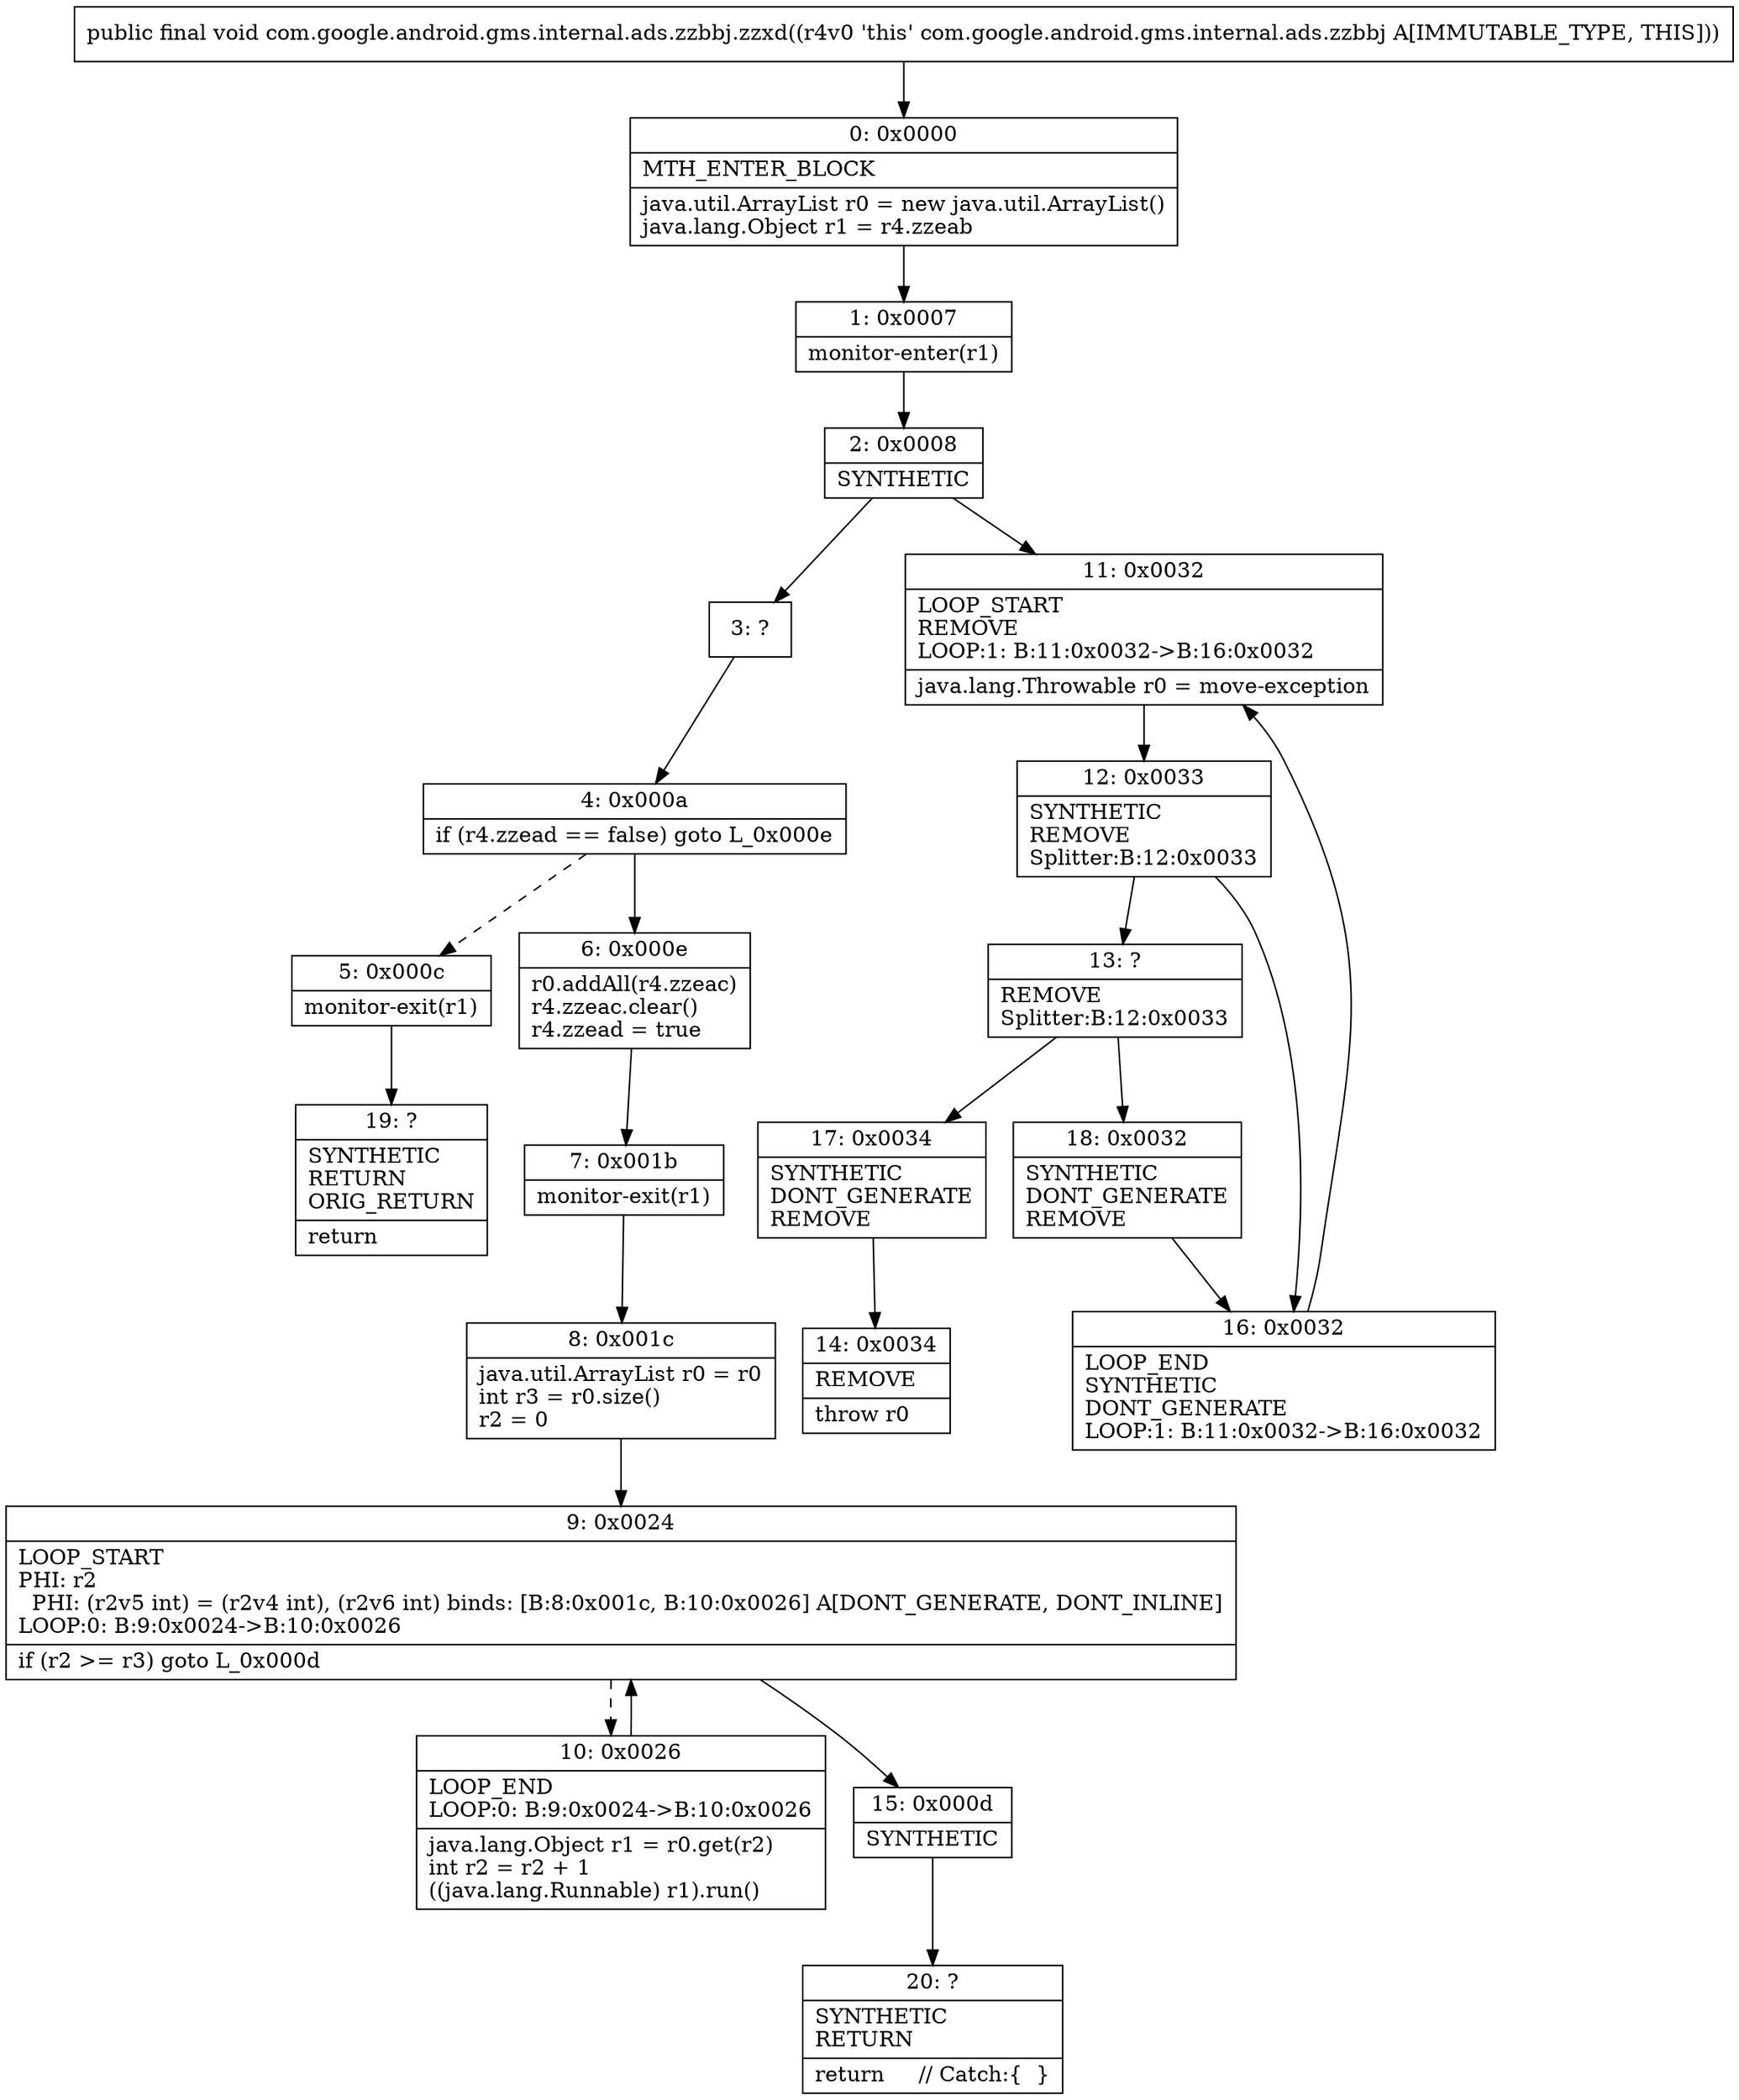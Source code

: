 digraph "CFG forcom.google.android.gms.internal.ads.zzbbj.zzxd()V" {
Node_0 [shape=record,label="{0\:\ 0x0000|MTH_ENTER_BLOCK\l|java.util.ArrayList r0 = new java.util.ArrayList()\ljava.lang.Object r1 = r4.zzeab\l}"];
Node_1 [shape=record,label="{1\:\ 0x0007|monitor\-enter(r1)\l}"];
Node_2 [shape=record,label="{2\:\ 0x0008|SYNTHETIC\l}"];
Node_3 [shape=record,label="{3\:\ ?}"];
Node_4 [shape=record,label="{4\:\ 0x000a|if (r4.zzead == false) goto L_0x000e\l}"];
Node_5 [shape=record,label="{5\:\ 0x000c|monitor\-exit(r1)\l}"];
Node_6 [shape=record,label="{6\:\ 0x000e|r0.addAll(r4.zzeac)\lr4.zzeac.clear()\lr4.zzead = true\l}"];
Node_7 [shape=record,label="{7\:\ 0x001b|monitor\-exit(r1)\l}"];
Node_8 [shape=record,label="{8\:\ 0x001c|java.util.ArrayList r0 = r0\lint r3 = r0.size()\lr2 = 0\l}"];
Node_9 [shape=record,label="{9\:\ 0x0024|LOOP_START\lPHI: r2 \l  PHI: (r2v5 int) = (r2v4 int), (r2v6 int) binds: [B:8:0x001c, B:10:0x0026] A[DONT_GENERATE, DONT_INLINE]\lLOOP:0: B:9:0x0024\-\>B:10:0x0026\l|if (r2 \>= r3) goto L_0x000d\l}"];
Node_10 [shape=record,label="{10\:\ 0x0026|LOOP_END\lLOOP:0: B:9:0x0024\-\>B:10:0x0026\l|java.lang.Object r1 = r0.get(r2)\lint r2 = r2 + 1\l((java.lang.Runnable) r1).run()\l}"];
Node_11 [shape=record,label="{11\:\ 0x0032|LOOP_START\lREMOVE\lLOOP:1: B:11:0x0032\-\>B:16:0x0032\l|java.lang.Throwable r0 = move\-exception\l}"];
Node_12 [shape=record,label="{12\:\ 0x0033|SYNTHETIC\lREMOVE\lSplitter:B:12:0x0033\l}"];
Node_13 [shape=record,label="{13\:\ ?|REMOVE\lSplitter:B:12:0x0033\l}"];
Node_14 [shape=record,label="{14\:\ 0x0034|REMOVE\l|throw r0\l}"];
Node_15 [shape=record,label="{15\:\ 0x000d|SYNTHETIC\l}"];
Node_16 [shape=record,label="{16\:\ 0x0032|LOOP_END\lSYNTHETIC\lDONT_GENERATE\lLOOP:1: B:11:0x0032\-\>B:16:0x0032\l}"];
Node_17 [shape=record,label="{17\:\ 0x0034|SYNTHETIC\lDONT_GENERATE\lREMOVE\l}"];
Node_18 [shape=record,label="{18\:\ 0x0032|SYNTHETIC\lDONT_GENERATE\lREMOVE\l}"];
Node_19 [shape=record,label="{19\:\ ?|SYNTHETIC\lRETURN\lORIG_RETURN\l|return\l}"];
Node_20 [shape=record,label="{20\:\ ?|SYNTHETIC\lRETURN\l|return     \/\/ Catch:\{  \}\l}"];
MethodNode[shape=record,label="{public final void com.google.android.gms.internal.ads.zzbbj.zzxd((r4v0 'this' com.google.android.gms.internal.ads.zzbbj A[IMMUTABLE_TYPE, THIS])) }"];
MethodNode -> Node_0;
Node_0 -> Node_1;
Node_1 -> Node_2;
Node_2 -> Node_3;
Node_2 -> Node_11;
Node_3 -> Node_4;
Node_4 -> Node_5[style=dashed];
Node_4 -> Node_6;
Node_5 -> Node_19;
Node_6 -> Node_7;
Node_7 -> Node_8;
Node_8 -> Node_9;
Node_9 -> Node_10[style=dashed];
Node_9 -> Node_15;
Node_10 -> Node_9;
Node_11 -> Node_12;
Node_12 -> Node_13;
Node_12 -> Node_16;
Node_13 -> Node_17;
Node_13 -> Node_18;
Node_15 -> Node_20;
Node_16 -> Node_11;
Node_17 -> Node_14;
Node_18 -> Node_16;
}

